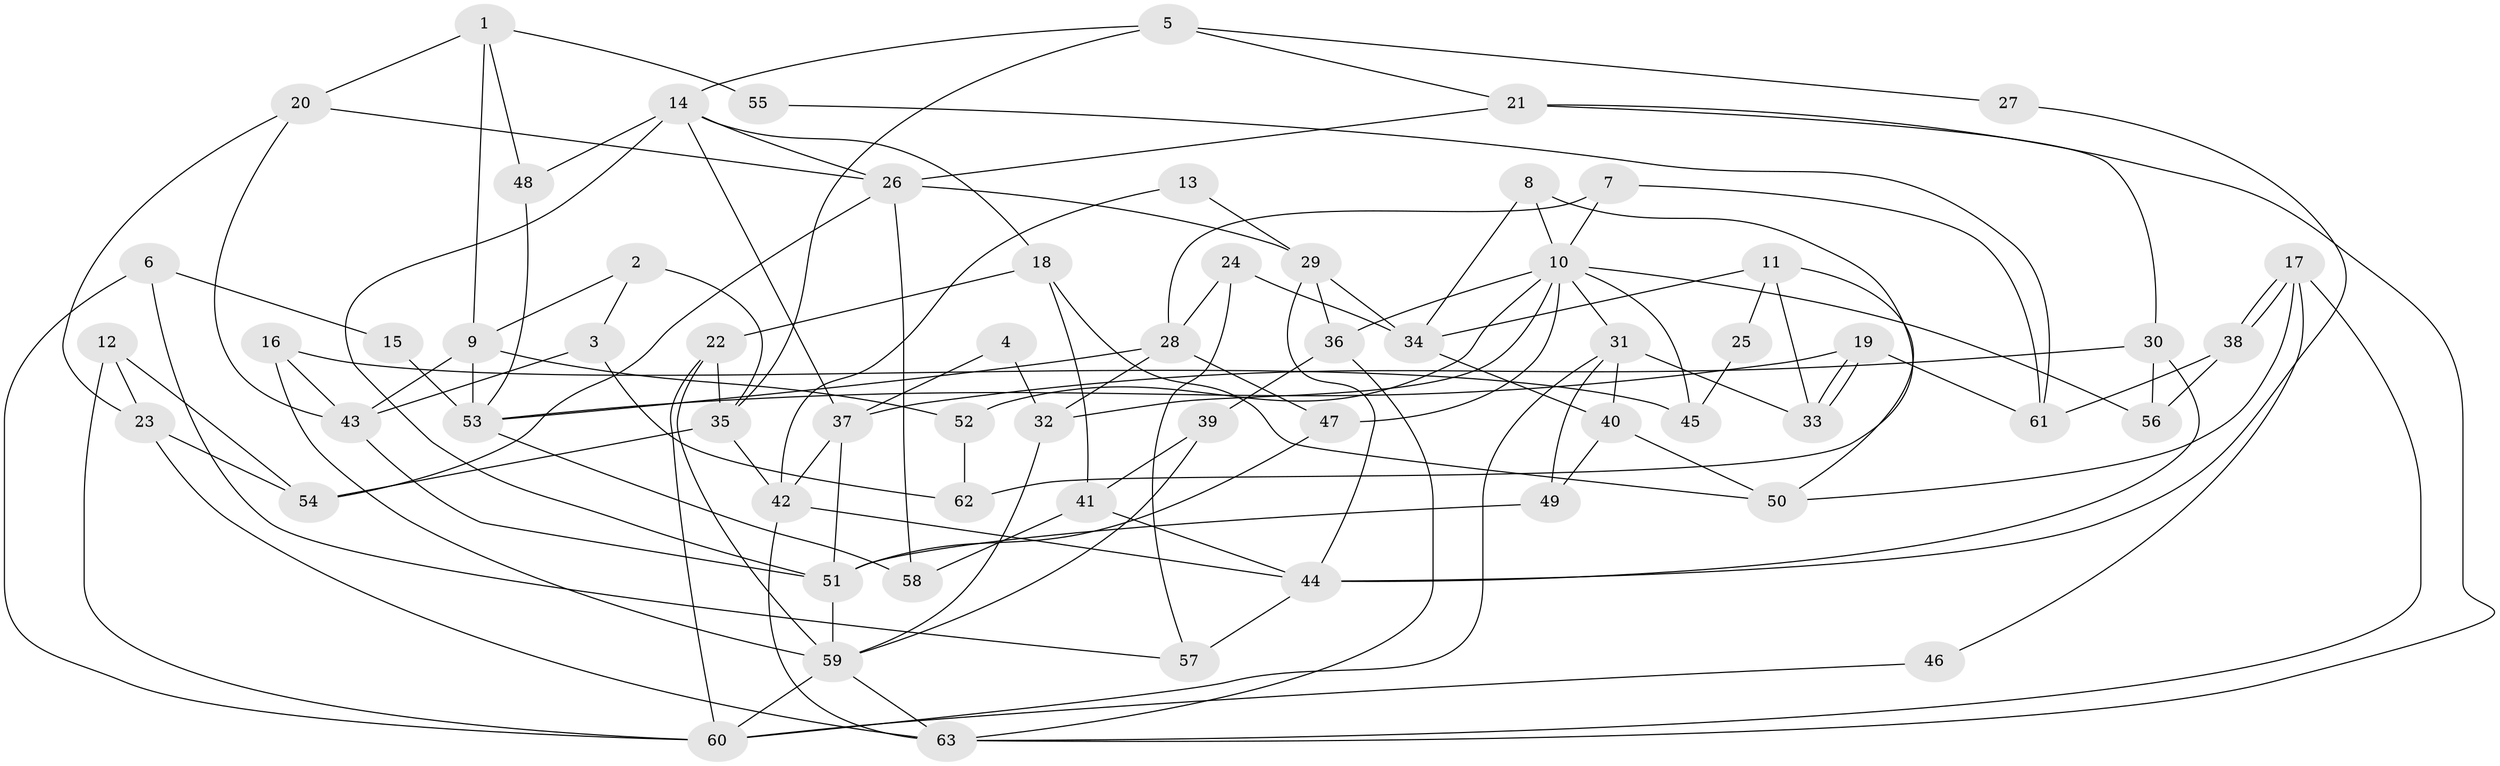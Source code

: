 // Generated by graph-tools (version 1.1) at 2025/36/03/09/25 02:36:04]
// undirected, 63 vertices, 126 edges
graph export_dot {
graph [start="1"]
  node [color=gray90,style=filled];
  1;
  2;
  3;
  4;
  5;
  6;
  7;
  8;
  9;
  10;
  11;
  12;
  13;
  14;
  15;
  16;
  17;
  18;
  19;
  20;
  21;
  22;
  23;
  24;
  25;
  26;
  27;
  28;
  29;
  30;
  31;
  32;
  33;
  34;
  35;
  36;
  37;
  38;
  39;
  40;
  41;
  42;
  43;
  44;
  45;
  46;
  47;
  48;
  49;
  50;
  51;
  52;
  53;
  54;
  55;
  56;
  57;
  58;
  59;
  60;
  61;
  62;
  63;
  1 -- 48;
  1 -- 20;
  1 -- 9;
  1 -- 55;
  2 -- 9;
  2 -- 35;
  2 -- 3;
  3 -- 43;
  3 -- 62;
  4 -- 37;
  4 -- 32;
  5 -- 35;
  5 -- 21;
  5 -- 14;
  5 -- 27;
  6 -- 60;
  6 -- 57;
  6 -- 15;
  7 -- 61;
  7 -- 28;
  7 -- 10;
  8 -- 34;
  8 -- 10;
  8 -- 62;
  9 -- 52;
  9 -- 43;
  9 -- 53;
  10 -- 31;
  10 -- 32;
  10 -- 36;
  10 -- 45;
  10 -- 47;
  10 -- 52;
  10 -- 56;
  11 -- 50;
  11 -- 33;
  11 -- 25;
  11 -- 34;
  12 -- 23;
  12 -- 60;
  12 -- 54;
  13 -- 42;
  13 -- 29;
  14 -- 51;
  14 -- 18;
  14 -- 26;
  14 -- 37;
  14 -- 48;
  15 -- 53;
  16 -- 59;
  16 -- 43;
  16 -- 45;
  17 -- 63;
  17 -- 38;
  17 -- 38;
  17 -- 46;
  17 -- 50;
  18 -- 50;
  18 -- 22;
  18 -- 41;
  19 -- 33;
  19 -- 33;
  19 -- 53;
  19 -- 61;
  20 -- 43;
  20 -- 26;
  20 -- 23;
  21 -- 30;
  21 -- 26;
  21 -- 63;
  22 -- 35;
  22 -- 59;
  22 -- 60;
  23 -- 63;
  23 -- 54;
  24 -- 34;
  24 -- 28;
  24 -- 57;
  25 -- 45;
  26 -- 54;
  26 -- 29;
  26 -- 58;
  27 -- 44;
  28 -- 53;
  28 -- 32;
  28 -- 47;
  29 -- 36;
  29 -- 34;
  29 -- 44;
  30 -- 44;
  30 -- 37;
  30 -- 56;
  31 -- 49;
  31 -- 60;
  31 -- 33;
  31 -- 40;
  32 -- 59;
  34 -- 40;
  35 -- 54;
  35 -- 42;
  36 -- 63;
  36 -- 39;
  37 -- 42;
  37 -- 51;
  38 -- 56;
  38 -- 61;
  39 -- 59;
  39 -- 41;
  40 -- 49;
  40 -- 50;
  41 -- 44;
  41 -- 58;
  42 -- 44;
  42 -- 63;
  43 -- 51;
  44 -- 57;
  46 -- 60;
  47 -- 51;
  48 -- 53;
  49 -- 51;
  51 -- 59;
  52 -- 62;
  53 -- 58;
  55 -- 61;
  59 -- 60;
  59 -- 63;
}
